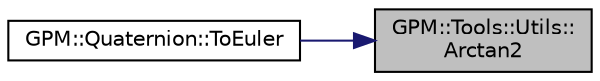 digraph "GPM::Tools::Utils::Arctan2"
{
 // INTERACTIVE_SVG=YES
 // LATEX_PDF_SIZE
  edge [fontname="Helvetica",fontsize="10",labelfontname="Helvetica",labelfontsize="10"];
  node [fontname="Helvetica",fontsize="10",shape=record];
  rankdir="RL";
  Node37 [label="GPM::Tools::Utils::\lArctan2",height=0.2,width=0.4,color="black", fillcolor="grey75", style="filled", fontcolor="black",tooltip="Mathematics arc tangent implementation."];
  Node37 -> Node38 [dir="back",color="midnightblue",fontsize="10",style="solid",fontname="Helvetica"];
  Node38 [label="GPM::Quaternion::ToEuler",height=0.2,width=0.4,color="black", fillcolor="white", style="filled",URL="$struct_g_p_m_1_1_quaternion.html#af3f0597db46a0aefb5d684e9b64bff20",tooltip="Transform the current quaternion to euler angles in degrees."];
}
